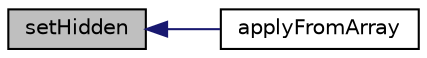 digraph "setHidden"
{
  edge [fontname="Helvetica",fontsize="10",labelfontname="Helvetica",labelfontsize="10"];
  node [fontname="Helvetica",fontsize="10",shape=record];
  rankdir="LR";
  Node32 [label="setHidden",height=0.2,width=0.4,color="black", fillcolor="grey75", style="filled", fontcolor="black"];
  Node32 -> Node33 [dir="back",color="midnightblue",fontsize="10",style="solid",fontname="Helvetica"];
  Node33 [label="applyFromArray",height=0.2,width=0.4,color="black", fillcolor="white", style="filled",URL="$class_p_h_p_excel___style___protection.html#adf38c8e6ab006ca15f50964882386acf"];
}
